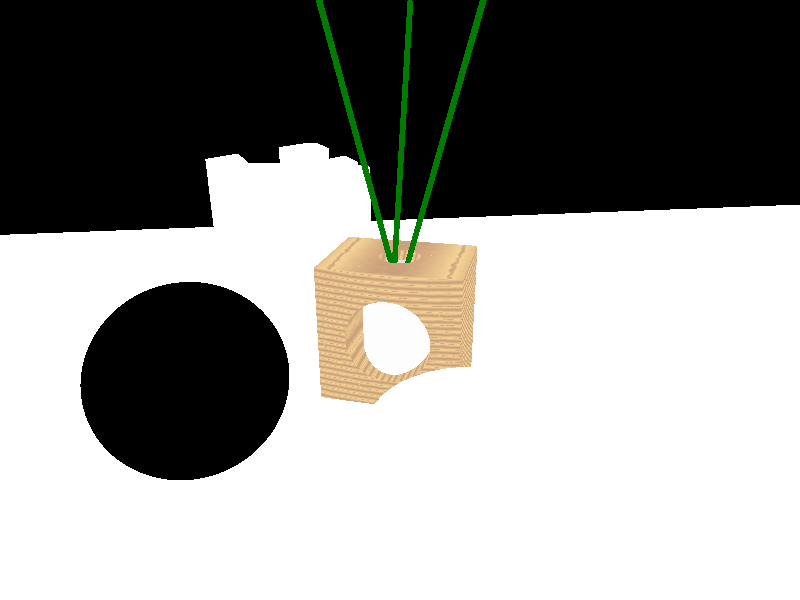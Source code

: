 #include "woods.inc"
#include "colors.inc"
#include "textures.inc" 
#include "metals.inc"
#include "rand.inc" 

camera {
 location <1.4,7,-12>
 look_at <0,2,0>
}                    

light_source {
 <-2,30,30>
 color rgb <1,1,1>
}   
plane{y,0
pigment{White}
} 
plane{z,10
pigment{Black}  
rotate<45,-15,0>
}                 
  
  
  
  
  
//ESFERA

#declare Rnd = seed (1153); 

#declare NrX = 0;     // start
#declare EndNrX = 300;   // end

#declare MiniEsf=
union{
    #while (NrX < EndNrX+1)
        #local R_Sphere=VRand_In_Sphere(Rnd)*1.88;
        object{sphere{<0,2,0>, 0.06*rand(Rnd)+0.06
            pigment{filter 0.9}
            texture{T_Silver_5E}
            finish{phong 1}}
            translate R_Sphere}
    
        #declare NrX = NrX + 1;  //next Nr
    #end
}


#declare EsfGrande=sphere{
<0,2,0>,2
pigment{transmit 0.9}
texture{Ruby_Glass}
finish{phong 0.2 }
} 

#declare EsferaFinal=
union{
    object{MiniEsf}
    object{EsfGrande}
}

object{EsferaFinal
    scale<0.85,0.85,0.85>
    translate<-3.3,0,-3.3> }

//CUENCO

#declare base=sor{
   6,
   <0,0> 
  <0.6,0>  
  <0.6,0.000001>
  <0.55,0.3>  
  <0.55001,0.301> 
  <0.25,0.65> 
  pigment{White}
}   
#declare S=
sphere{<0,1.35,0>, 1.2
pigment{White}
}  

#declare plano=
plane{y, 1
pigment{White}}

#declare arriba=intersection{
object{S}
object{plano}
} 

#declare dif=
difference{
object{arriba}
sphere{<0,1.35,0>,1.12
pigment{White}}
}
    
#declare finalRedondo=difference{
torus{
1.11,0.04
translate<0,1,0>
pigment{White}
} 
object{plano}
}       
#declare CuencoFinal=
union{
object{base}
object{dif}
object{finalRedondo}
}

object{CuencoFinal
    scale<1.6,1.6,1.6>
    translate<1.8,0,-4>
    }

//PRISMA

#declare Prism1=prism{
    linear_sweep
    linear_spline
    0,
    5,
    5,
    <0.2,-2.38564>,<-0.2,-2.38564>,<-0.8,-1.38564>,<0.8,-1.38564>,<0.2,-2.38564>
    texture{Glass2}  
    pigment{White transmit 0.6}
}

#declare Prism2=prism{
    linear_sweep
    linear_spline
    0,
    4,
    5,
    <-0.8,-1.38564>,<-0.5,-1.88564>,<-1.02,-1.88564>,<-1.3,-1.37564>,<-0.8,-1.38564>
    texture{Glass2}
    pigment{White transmit 0.6}
}

#declare PrismaFinal=
merge{
    #for(X,0,5)
        object{Prism1 
            rotate<0,X*60,0>
            #if(mod(X,2)=0)
                scale<0,0.9,0>
            #end
        }
    
        object{Prism2
            rotate<0,X*60,0>
        }
    #end 
} 

object{PrismaFinal 
    scale<0.9,0.9,0.9>
    translate<-3.3,0,3.6>
    }

//AMBIENTADOR

#declare Caja=
box{<-1,-1,-0.75>,<1,1,0.75>
    texture{T_Wood13}
    rotate<0,0,90>
    translate<0,1,0> 
}


#declare Dif1=difference{
    object{Caja}
    cylinder{<0,1,-0.8>,<0,1,0.8>,0.6
        texture{T_Wood13}}
}

#declare Union=
union{
    difference{
        object{Dif1}
        cylinder{<0,1.5,0>,<0,2.1,0>, 0.3      
            texture{T_Wood13}}
    }

    difference{
        cylinder{<0,1.8,0>,<0,1.85,0>,0.29
            pigment{Grey}
        }
        cylinder{<0,1.79999,0>,<0,1.85001,0>,0.2
            pigment{Grey}
        }  
    }
}

#declare Union=
difference{
    object{Union}
    cylinder{<0,0.3,0>,<0,1.8,0>, 0.55
        texture{T_Wood13}
    }
} 

#declare Union=
union{
    object{Union}
    cylinder{<0,0.3,0>,<0,0.5,0>, 0.54 
        pigment{White filter 0.6}
    }
    
    difference{
        cylinder{<0,0.4509,0>,<0,1.8,0>,0.54
            texture{Glass3}
        }
        cylinder{<0,0.451,0>,<0,1.91,0>,0.53999
            texture{Glass3}
        }    
    }
} 

#declare Palo=
cylinder{<0,-2,0>,<0,3,0>, 0.04
    pigment{Green*0.2}
} 

#declare Palos=
union{
    object{Palo
        rotate<0,0,15>
        translate<-0.23,2.4,-0.1>
    }
    object{Palo
        rotate<0,0,-15>
        translate<0.23,2.4,0.1>
    }
    object{Palo
        rotate<15,0,0>
        translate<-0.1,2.4,0.23>
    }
}

#declare Ambientador=
union{
    object{Union}
    object{Palos}
}

object{Ambientador 
    rotate<0,7,0>
    scale<1.5,1.5,1.5> }
